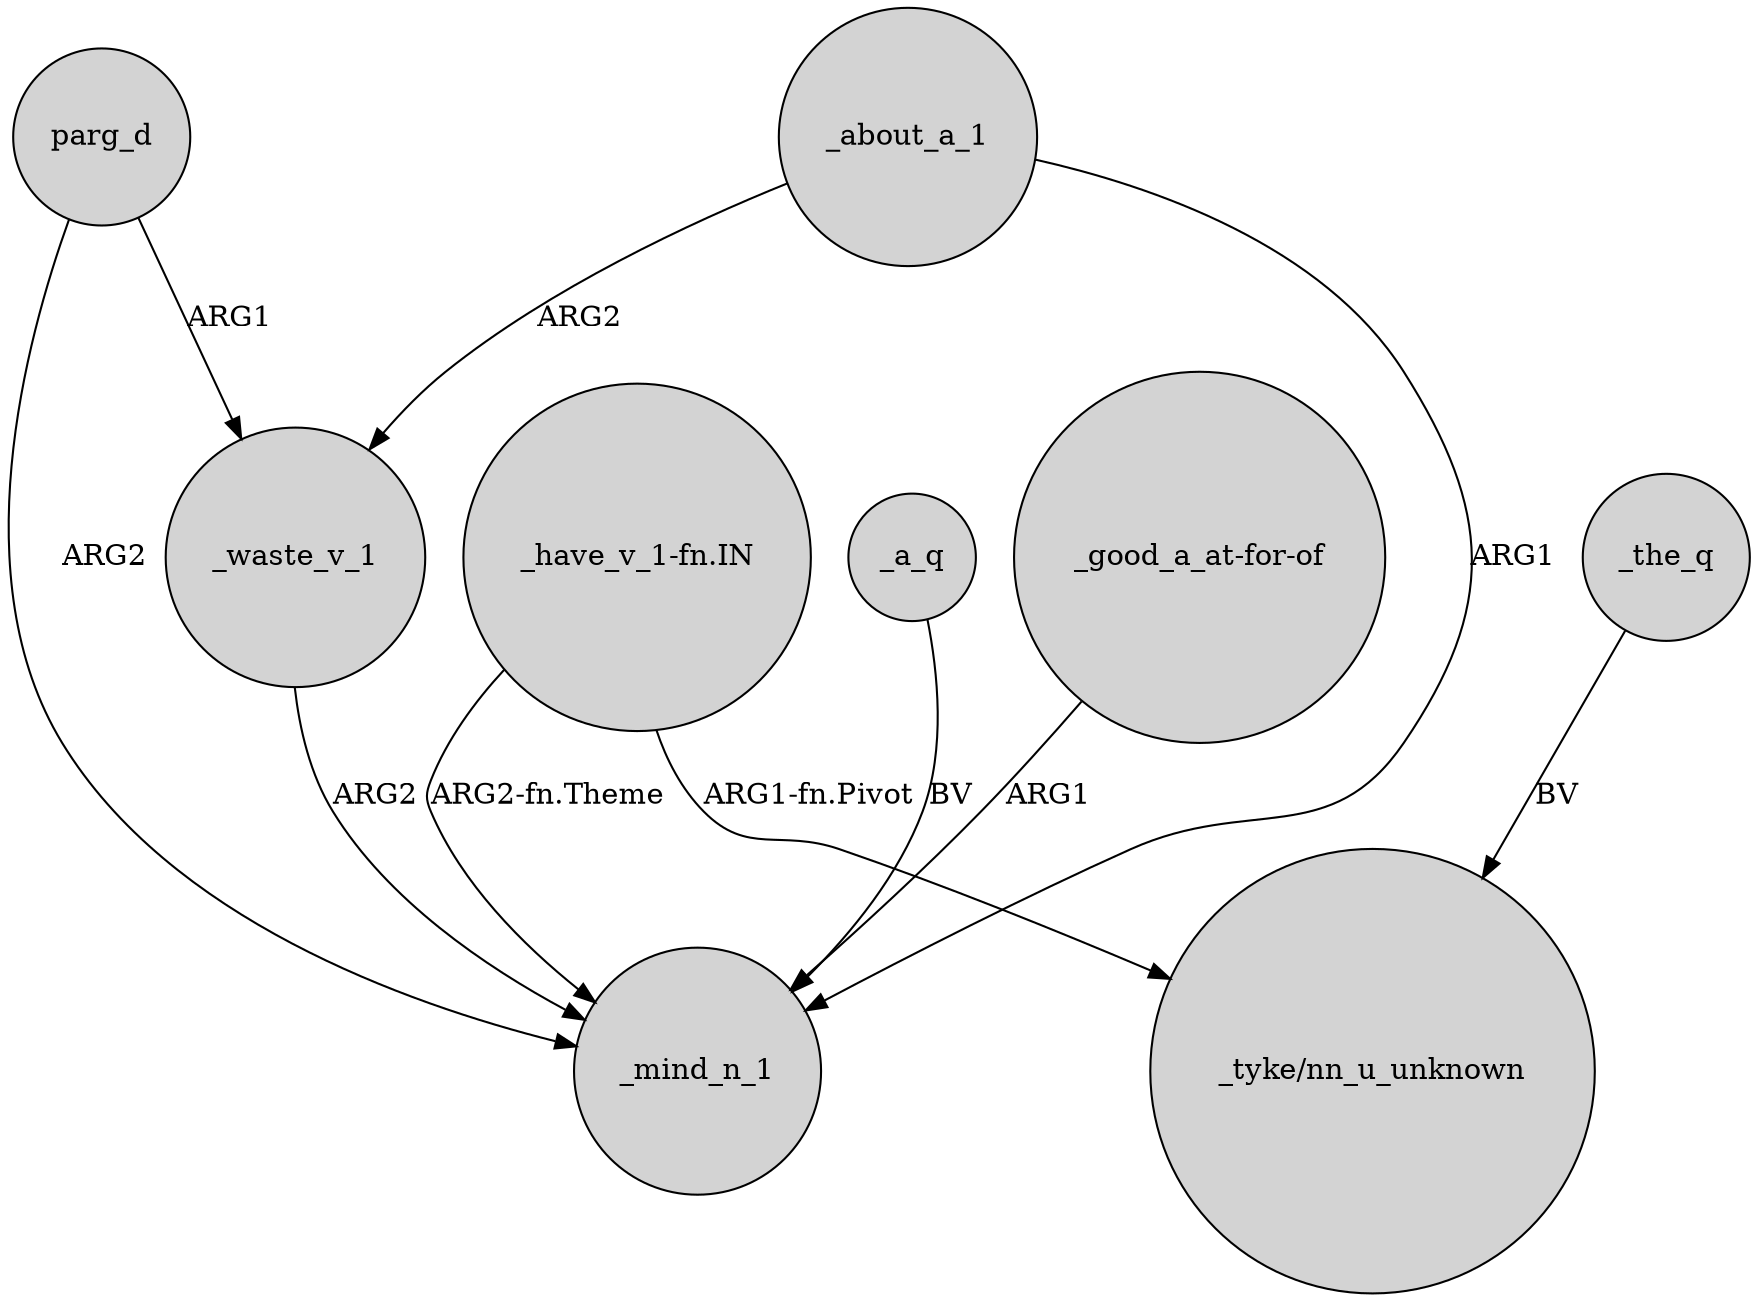 digraph {
	node [shape=circle style=filled]
	parg_d -> _waste_v_1 [label=ARG1]
	_waste_v_1 -> _mind_n_1 [label=ARG2]
	"_have_v_1-fn.IN" -> "_tyke/nn_u_unknown" [label="ARG1-fn.Pivot"]
	_about_a_1 -> _mind_n_1 [label=ARG1]
	"_have_v_1-fn.IN" -> _mind_n_1 [label="ARG2-fn.Theme"]
	_a_q -> _mind_n_1 [label=BV]
	_the_q -> "_tyke/nn_u_unknown" [label=BV]
	_about_a_1 -> _waste_v_1 [label=ARG2]
	parg_d -> _mind_n_1 [label=ARG2]
	"_good_a_at-for-of" -> _mind_n_1 [label=ARG1]
}
